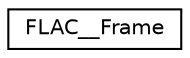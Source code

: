 digraph "Graphical Class Hierarchy"
{
 // LATEX_PDF_SIZE
  edge [fontname="Helvetica",fontsize="10",labelfontname="Helvetica",labelfontsize="10"];
  node [fontname="Helvetica",fontsize="10",shape=record];
  rankdir="LR";
  Node0 [label="FLAC__Frame",height=0.2,width=0.4,color="black", fillcolor="white", style="filled",URL="$d7/d34/structFLAC____Frame.html",tooltip=" "];
}
